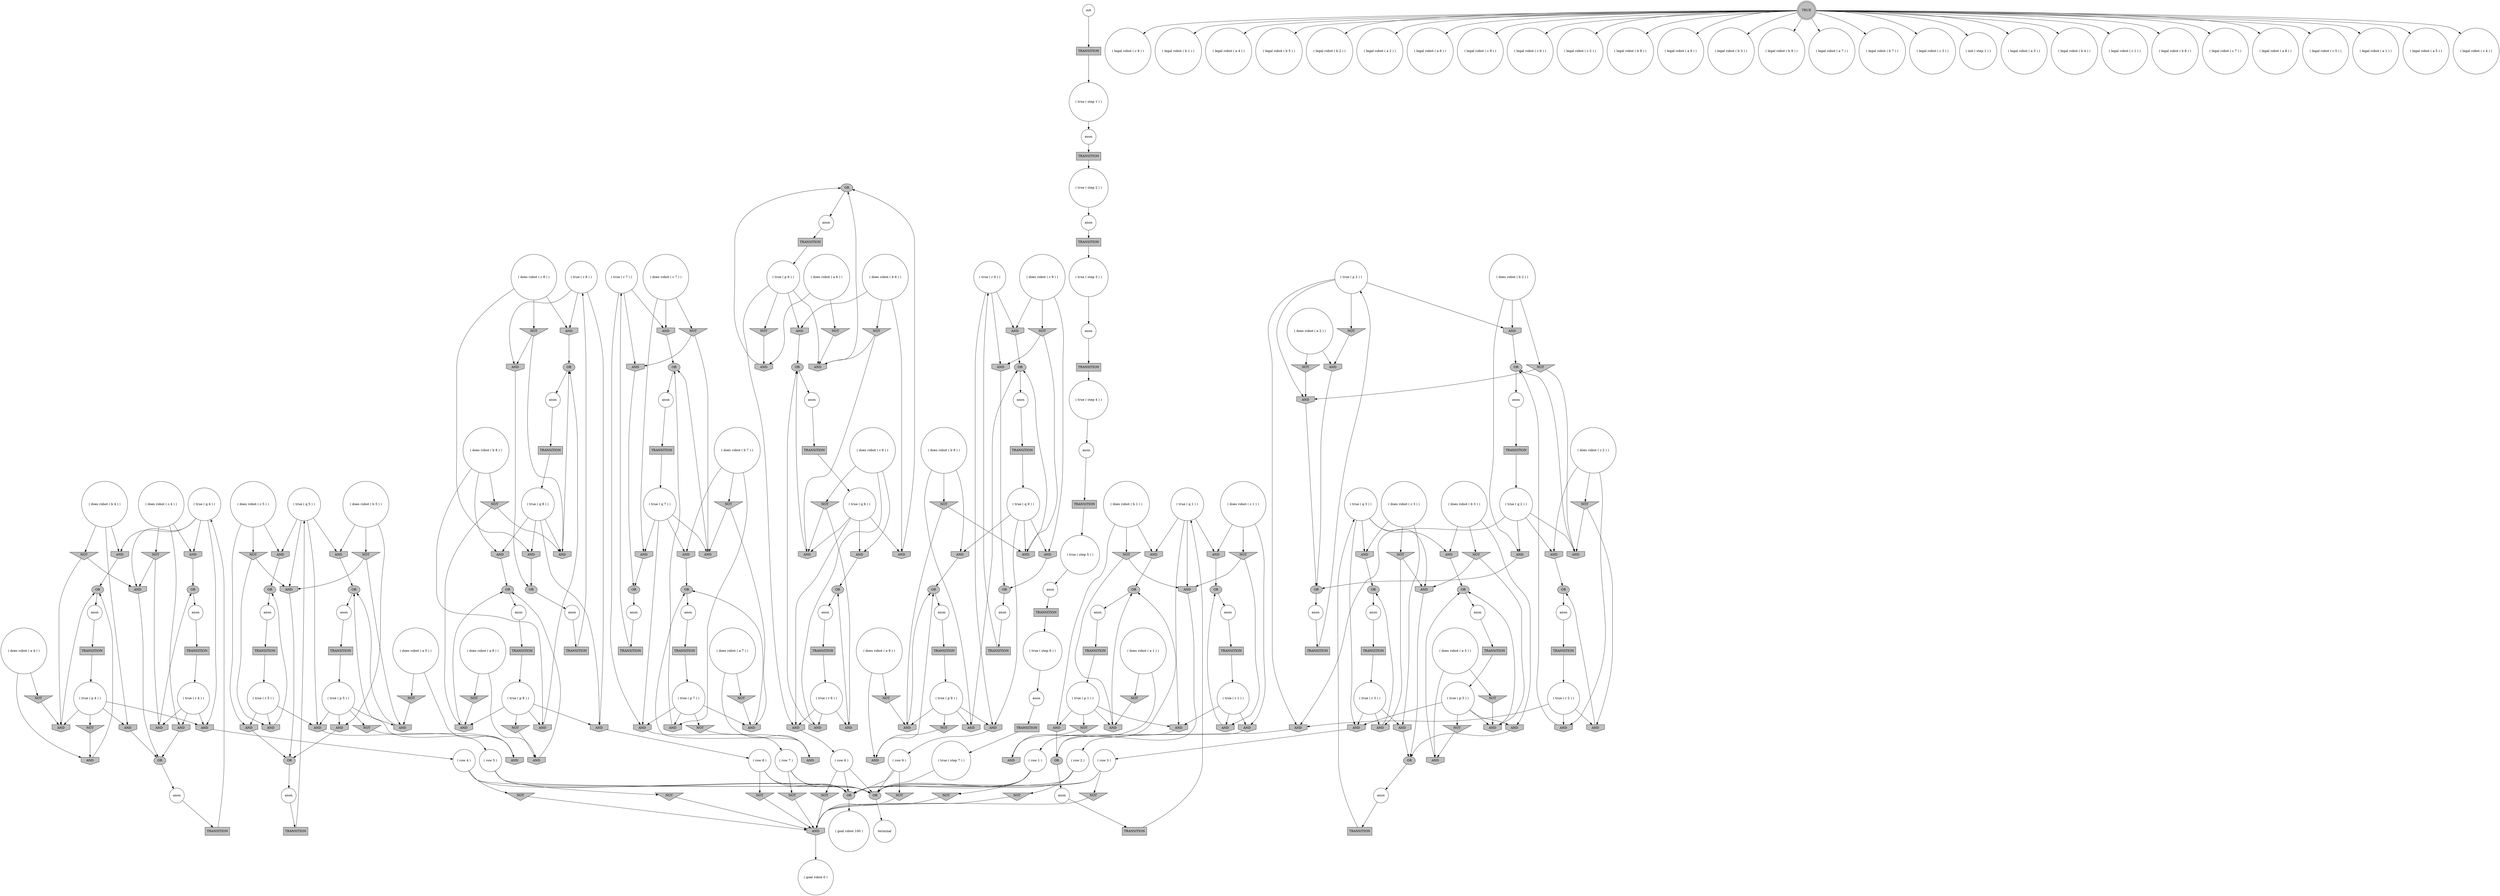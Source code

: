 digraph propNet
{
	"@76d3046"[shape=ellipse, style= filled, fillcolor=grey, label="OR"]; "@76d3046"->"@117c4779"; 
	"@7e6baf24"[shape=circle, style= filled, fillcolor=white, label="( legal robot ( c 8 ) )"]; 
	"@6aa218a5"[shape=invtriangle, style= filled, fillcolor=grey, label="NOT"]; "@6aa218a5"->"@38002f54"; "@6aa218a5"->"@40d2f5f1"; 
	"@1d91eb90"[shape=box, style= filled, fillcolor=grey, label="TRANSITION"]; "@1d91eb90"->"@51e4bece"; 
	"@7a2ee7e5"[shape=circle, style= filled, fillcolor=white, label="anon"]; "@7a2ee7e5"->"@1e4276fd"; 
	"@7686b376"[shape=ellipse, style= filled, fillcolor=grey, label="OR"]; "@7686b376"->"@57044c5"; 
	"@3c789d63"[shape=invhouse, style= filled, fillcolor=grey, label="AND"]; "@3c789d63"->"@15c313da"; 
	"@4a52fecf"[shape=invtriangle, style= filled, fillcolor=grey, label="NOT"]; "@4a52fecf"->"@ed6ee28"; "@4a52fecf"->"@2143ed74"; 
	"@117c4779"[shape=circle, style= filled, fillcolor=white, label="anon"]; "@117c4779"->"@7051630a"; 
	"@8c1e4d5"[shape=invtriangle, style= filled, fillcolor=grey, label="NOT"]; "@8c1e4d5"->"@71966070"; 
	"@30086359"[shape=ellipse, style= filled, fillcolor=grey, label="OR"]; "@30086359"->"@76b280b1"; 
	"@72e28a61"[shape=circle, style= filled, fillcolor=white, label="( does robot ( b 4 ) )"]; "@72e28a61"->"@333ec758"; "@72e28a61"->"@76eb2133"; "@72e28a61"->"@72270fc4"; 
	"@4d83da96"[shape=circle, style= filled, fillcolor=white, label="anon"]; "@4d83da96"->"@db2e44d"; 
	"@5e8c39d7"[shape=invhouse, style= filled, fillcolor=grey, label="AND"]; "@5e8c39d7"->"@480d41f3"; 
	"@74d175ff"[shape=circle, style= filled, fillcolor=white, label="( legal robot ( b 1 ) )"]; 
	"@5e53bbfa"[shape=box, style= filled, fillcolor=grey, label="TRANSITION"]; "@5e53bbfa"->"@7ffd10fa"; 
	"@372eabae"[shape=circle, style= filled, fillcolor=white, label="anon"]; "@372eabae"->"@216feee5"; 
	"@4b5a142f"[shape=invhouse, style= filled, fillcolor=grey, label="AND"]; "@4b5a142f"->"@411f2158"; 
	"@732efcfe"[shape=circle, style= filled, fillcolor=white, label="( row 2 )"]; "@732efcfe"->"@7686b376"; "@732efcfe"->"@39fb9fb3"; "@732efcfe"->"@225bcd91"; 
	"@12b4986"[shape=ellipse, style= filled, fillcolor=grey, label="OR"]; "@12b4986"->"@40e7fd03"; 
	"@235dc721"[shape=invhouse, style= filled, fillcolor=grey, label="AND"]; "@235dc721"->"@172b29ed"; 
	"@590cec16"[shape=circle, style= filled, fillcolor=white, label="( does robot ( a 4 ) )"]; "@590cec16"->"@584391f0"; "@590cec16"->"@30fd981a"; 
	"@6e61a414"[shape=invhouse, style= filled, fillcolor=grey, label="AND"]; "@6e61a414"->"@85e57"; 
	"@36b1be82"[shape=invtriangle, style= filled, fillcolor=grey, label="NOT"]; "@36b1be82"->"@4c18e99"; 
	"@4e62974e"[shape=invhouse, style= filled, fillcolor=grey, label="AND"]; "@4e62974e"->"@6534ae32"; 
	"@718ddc48"[shape=invhouse, style= filled, fillcolor=grey, label="AND"]; "@718ddc48"->"@67a4076"; 
	"@62e59e40"[shape=circle, style= filled, fillcolor=white, label="( true ( step 7 ) )"]; "@62e59e40"->"@7686b376"; 
	"@1740d415"[shape=invhouse, style= filled, fillcolor=grey, label="AND"]; "@1740d415"->"@321e45e3"; 
	"@40ad8bb4"[shape=circle, style= filled, fillcolor=white, label="( true ( r 9 ) )"]; "@40ad8bb4"->"@ed6ee28"; "@40ad8bb4"->"@2a47cc3"; "@40ad8bb4"->"@41298826"; 
	"@db2e44d"[shape=box, style= filled, fillcolor=grey, label="TRANSITION"]; "@db2e44d"->"@525dc268"; 
	"@5b08ea49"[shape=circle, style= filled, fillcolor=white, label="anon"]; "@5b08ea49"->"@145d424"; 
	"@12b9b67b"[shape=circle, style= filled, fillcolor=white, label="( legal robot ( a 4 ) )"]; 
	"@66cf7fda"[shape=invtriangle, style= filled, fillcolor=grey, label="NOT"]; "@66cf7fda"->"@40d2f5f1"; "@66cf7fda"->"@71cd427a"; 
	"@5a335053"[shape=invtriangle, style= filled, fillcolor=grey, label="NOT"]; "@5a335053"->"@5edea768"; "@5a335053"->"@6b9ae493"; 
	"@2e0ca6ae"[shape=circle, style= filled, fillcolor=white, label="( row 3 )"]; "@2e0ca6ae"->"@36b1be82"; "@2e0ca6ae"->"@7686b376"; "@2e0ca6ae"->"@225bcd91"; 
	"@12fa7181"[shape=circle, style= filled, fillcolor=white, label="anon"]; "@12fa7181"->"@f6a8823"; 
	"@6d87c12a"[shape=invtriangle, style= filled, fillcolor=grey, label="NOT"]; "@6d87c12a"->"@6b9ae493"; 
	"@1420ca8b"[shape=circle, style= filled, fillcolor=white, label="( legal robot ( b 5 ) )"]; 
	"@1a170b6d"[shape=invtriangle, style= filled, fillcolor=grey, label="NOT"]; "@1a170b6d"->"@1e406b09"; "@1a170b6d"->"@5eef2e7c"; 
	"@14cef147"[shape=box, style= filled, fillcolor=grey, label="TRANSITION"]; "@14cef147"->"@28d4ff95"; 
	"@2d2ce574"[shape=invtriangle, style= filled, fillcolor=grey, label="NOT"]; "@2d2ce574"->"@32bed1fd"; "@2d2ce574"->"@5e8c39d7"; 
	"@216feee5"[shape=box, style= filled, fillcolor=grey, label="TRANSITION"]; "@216feee5"->"@7e3b3757"; 
	"@455e0638"[shape=invtriangle, style= filled, fillcolor=grey, label="NOT"]; "@455e0638"->"@653c1b69"; "@455e0638"->"@1fea6a1c"; 
	"@10738dcb"[shape=circle, style= filled, fillcolor=white, label="( legal robot ( b 2 ) )"]; 
	"@1695ef17"[shape=ellipse, style= filled, fillcolor=grey, label="OR"]; "@1695ef17"->"@4d83da96"; 
	"@1b2ede8"[shape=box, style= filled, fillcolor=grey, label="TRANSITION"]; "@1b2ede8"->"@3190dc79"; 
	"@32cd736"[shape=invhouse, style= filled, fillcolor=grey, label="AND"]; "@32cd736"->"@6161c9d1"; 
	"@3e93f13f"[shape=ellipse, style= filled, fillcolor=grey, label="OR"]; "@3e93f13f"->"@62c37f31"; 
	"@19b72276"[shape=circle, style= filled, fillcolor=white, label="( does robot ( b 3 ) )"]; "@19b72276"->"@705ba50e"; "@19b72276"->"@29565e9d"; "@19b72276"->"@46377e2a"; 
	"@1b0fb9bd"[shape=box, style= filled, fillcolor=grey, label="TRANSITION"]; "@1b0fb9bd"->"@3a8c02cc"; 
	"@29565e9d"[shape=invhouse, style= filled, fillcolor=grey, label="AND"]; "@29565e9d"->"@45c1cfc1"; 
	"@381bd13"[shape=box, style= filled, fillcolor=grey, label="TRANSITION"]; "@381bd13"->"@57f2e95f"; 
	"@1e35ecd"[shape=invhouse, style= filled, fillcolor=grey, label="AND"]; "@1e35ecd"->"@264d8d50"; 
	"@5e917cb0"[shape=circle, style= filled, fillcolor=white, label="( true ( p 4 ) )"]; "@5e917cb0"->"@333ec758"; "@5e917cb0"->"@3c2250d5"; "@5e917cb0"->"@2a16157"; "@5e917cb0"->"@6e61a414"; 
	"@72270fc4"[shape=invhouse, style= filled, fillcolor=grey, label="AND"]; "@72270fc4"->"@b83d59c"; 
	"@46c80e21"[shape=invhouse, style= filled, fillcolor=grey, label="AND"]; "@46c80e21"->"@76d3046"; 
	"@3a8c02cc"[shape=circle, style= filled, fillcolor=white, label="( true ( p 7 ) )"]; "@3a8c02cc"->"@57132e76"; "@3a8c02cc"->"@21144823"; "@3a8c02cc"->"@4b61cd25"; "@3a8c02cc"->"@6b9ae493"; 
	"@4332b67c"[shape=circle, style= filled, fillcolor=white, label="( legal robot ( a 2 ) )"]; 
	"@2d44b624"[shape=circle, style= filled, fillcolor=white, label="anon"]; "@2d44b624"->"@2630a895"; 
	"@5b5ede11"[shape=invhouse, style= filled, fillcolor=grey, label="AND"]; "@5b5ede11"->"@30086359"; 
	"@32935741"[shape=circle, style= filled, fillcolor=white, label="( legal robot ( a 6 ) )"]; 
	"@480d41f3"[shape=ellipse, style= filled, fillcolor=grey, label="OR"]; "@480d41f3"->"@5e64dd79"; 
	"@21144823"[shape=invhouse, style= filled, fillcolor=grey, label="AND"]; "@21144823"->"@172b29ed"; 
	"@561526e3"[shape=invhouse, style= filled, fillcolor=grey, label="AND"]; "@561526e3"->"@343d511e"; 
	"@41298826"[shape=invhouse, style= filled, fillcolor=grey, label="AND"]; "@41298826"->"@30086359"; 
	"@1fbb60ad"[shape=invtriangle, style= filled, fillcolor=grey, label="NOT"]; "@1fbb60ad"->"@46c80e21"; 
	"@12260d8d"[shape=invhouse, style= filled, fillcolor=grey, label="AND"]; "@12260d8d"->"@10d39c9f"; 
	"@10d39c9f"[shape=ellipse, style= filled, fillcolor=grey, label="OR"]; "@10d39c9f"->"@34cf935a"; 
	"@26556949"[shape=circle, style= filled, fillcolor=white, label="( true ( step 6 ) )"]; "@26556949"->"@45e33bb8"; 
	"@52f9cbe5"[shape=box, style= filled, fillcolor=grey, label="TRANSITION"]; "@52f9cbe5"->"@2abbaa16"; 
	"@46013dd8"[shape=circle, style= filled, fillcolor=white, label="( does robot ( c 6 ) )"]; "@46013dd8"->"@51af7c57"; "@46013dd8"->"@7948083b"; "@46013dd8"->"@7b8353cf"; 
	"@705ba50e"[shape=invhouse, style= filled, fillcolor=grey, label="AND"]; "@705ba50e"->"@1d7aaa0e"; 
	"@264d8d50"[shape=ellipse, style= filled, fillcolor=grey, label="OR"]; "@264d8d50"->"@2d7892d5"; 
	"@57044c5"[shape=circle, style= filled, fillcolor=white, label="terminal"]; 
	"@4b61cd25"[shape=invtriangle, style= filled, fillcolor=grey, label="NOT"]; "@4b61cd25"->"@1e35ecd"; 
	"@51e4bece"[shape=circle, style= filled, fillcolor=white, label="( true ( q 1 ) )"]; "@51e4bece"->"@409bad4f"; "@51e4bece"->"@13ad9b0f"; "@51e4bece"->"@186b6ac8"; "@51e4bece"->"@10ddcd98"; 
	"@54f169"[shape=invhouse, style= filled, fillcolor=grey, label="AND"]; "@54f169"->"@732efcfe"; 
	"@653c1b69"[shape=invhouse, style= filled, fillcolor=grey, label="AND"]; "@653c1b69"->"@45c1cfc1"; 
	"@6b9ae493"[shape=invhouse, style= filled, fillcolor=grey, label="AND"]; "@6b9ae493"->"@264d8d50"; 
	"@2a06bbe7"[shape=circle, style= filled, fillcolor=white, label="anon"]; "@2a06bbe7"->"@a211b37"; 
	"@4965d0e0"[shape=circle, style= filled, fillcolor=white, label="( does robot ( c 8 ) )"]; "@4965d0e0"->"@1494b146"; "@4965d0e0"->"@3b7447c5"; "@4965d0e0"->"@4b7aa961"; 
	"@3aa42c31"[shape=box, style= filled, fillcolor=grey, label="TRANSITION"]; "@3aa42c31"->"@7711089b"; 
	"@62bc36ff"[shape=invtriangle, style= filled, fillcolor=grey, label="NOT"]; "@62bc36ff"->"@32bed1fd"; 
	"@34cf935a"[shape=circle, style= filled, fillcolor=white, label="anon"]; "@34cf935a"->"@1b2ede8"; 
	"@71cd427a"[shape=invhouse, style= filled, fillcolor=grey, label="AND"]; "@71cd427a"->"@f2f8a84"; 
	"@617e53c9"[shape=circle, style= filled, fillcolor=white, label="anon"]; "@617e53c9"->"@4c68059"; 
	"@62c639ce"[shape=circle, style= filled, fillcolor=white, label="anon"]; "@62c639ce"->"@381bd13"; 
	"@17510d96"[shape=circle, style= filled, fillcolor=white, label="( does robot ( c 9 ) )"]; "@17510d96"->"@34e77781"; "@17510d96"->"@41298826"; "@17510d96"->"@4a52fecf"; 
	"@46377e2a"[shape=invtriangle, style= filled, fillcolor=grey, label="NOT"]; "@46377e2a"->"@653c1b69"; "@46377e2a"->"@7ea96606"; 
	"@5106def2"[shape=circle, style= filled, fillcolor=white, label="( does robot ( c 2 ) )"]; "@5106def2"->"@1a170b6d"; "@5106def2"->"@31930611"; "@5106def2"->"@6588c838"; 
	"@79ec41c0"[shape=circle, style= filled, fillcolor=white, label="( row 8 )"]; "@79ec41c0"->"@7686b376"; "@79ec41c0"->"@225bcd91"; "@79ec41c0"->"@717757ad"; 
	"@50078e"[shape=circle, style= filled, fillcolor=white, label="( legal robot ( c 9 ) )"]; 
	"@30fd981a"[shape=invhouse, style= filled, fillcolor=grey, label="AND"]; "@30fd981a"->"@b83d59c"; 
	"@6588c838"[shape=invhouse, style= filled, fillcolor=grey, label="AND"]; "@6588c838"->"@3e93f13f"; 
	"@25de152f"[shape=invtriangle, style= filled, fillcolor=grey, label="NOT"]; "@25de152f"->"@46d0d843"; "@25de152f"->"@1740d415"; 
	"@43ad4a"[shape=circle, style= filled, fillcolor=white, label="( true ( q 7 ) )"]; "@43ad4a"->"@57132e76"; "@43ad4a"->"@11b78953"; "@43ad4a"->"@5edea768"; "@43ad4a"->"@12260d8d"; 
	"@273a3d36"[shape=circle, style= filled, fillcolor=white, label="( true ( r 8 ) )"]; "@273a3d36"->"@1494b146"; "@273a3d36"->"@4f13f501"; "@273a3d36"->"@763861e6"; 
	"@36fffa61"[shape=circle, style= filled, fillcolor=white, label="anon"]; "@36fffa61"->"@448be1c9"; 
	"@343d511e"[shape=ellipse, style= filled, fillcolor=grey, label="OR"]; "@343d511e"->"@2598a35d"; 
	"@448be1c9"[shape=box, style= filled, fillcolor=grey, label="TRANSITION"]; "@448be1c9"->"@26556949"; 
	"@4d342f5b"[shape=invhouse, style= filled, fillcolor=grey, label="AND"]; "@4d342f5b"->"@1695ef17"; 
	"@763ce725"[shape=invtriangle, style= filled, fillcolor=grey, label="NOT"]; "@763ce725"->"@1e4218cb"; "@763ce725"->"@186b6ac8"; 
	"@dc160cb"[shape=circle, style= filled, fillcolor=white, label="anon"]; "@dc160cb"->"@3b947647"; 
	"@1535d18b"[shape=circle, style= filled, fillcolor=white, label="( legal robot ( c 6 ) )"]; 
	"@5eef2e7c"[shape=invhouse, style= filled, fillcolor=grey, label="AND"]; "@5eef2e7c"->"@3e93f13f"; 
	"@1726c5a5"[shape=invtriangle, style= filled, fillcolor=grey, label="NOT"]; "@1726c5a5"->"@7279df82"; 
	"@764c562f"[shape=ellipse, style= filled, fillcolor=grey, label="OR"]; "@764c562f"->"@dae6456"; 
	"@15c313da"[shape=circle, style= filled, fillcolor=white, label="( row 6 )"]; "@15c313da"->"@7686b376"; "@15c313da"->"@225bcd91"; "@15c313da"->"@60eb9f0d"; 
	"@4f13f501"[shape=invhouse, style= filled, fillcolor=grey, label="AND"]; "@4f13f501"->"@27d314cc"; 
	"@3bad0d89"[shape=box, style= filled, fillcolor=grey, label="TRANSITION"]; "@3bad0d89"->"@580c5da6"; 
	"@61ffbcb"[shape=circle, style= filled, fillcolor=white, label="( legal robot ( c 2 ) )"]; 
	"@16e7eec9"[shape=circle, style= filled, fillcolor=white, label="( true ( r 6 ) )"]; "@16e7eec9"->"@6af37a62"; "@16e7eec9"->"@7948083b"; "@16e7eec9"->"@3c789d63"; 
	"@7831d5e2"[shape=ellipse, style= filled, fillcolor=grey, label="OR"]; "@7831d5e2"->"@fd12614"; 
	"@44c6b80e"[shape=invhouse, style= filled, fillcolor=grey, label="AND"]; "@44c6b80e"->"@4f9f9c7a"; 
	"@6399f443"[shape=circle, style= filled, fillcolor=white, label="( legal robot ( b 8 ) )"]; 
	"@3e03e574"[shape=invtriangle, style= filled, fillcolor=grey, label="NOT"]; "@3e03e574"->"@71cd427a"; 
	"@56dc64a2"[shape=circle, style= filled, fillcolor=white, label="( true ( r 3 ) )"]; "@56dc64a2"->"@745bb9d"; "@56dc64a2"->"@1fea6a1c"; "@56dc64a2"->"@6cb101cf"; 
	"@62c37f31"[shape=circle, style= filled, fillcolor=white, label="anon"]; "@62c37f31"->"@14cef147"; 
	"@67458657"[shape=circle, style= filled, fillcolor=white, label="( legal robot ( a 9 ) )"]; 
	"@745bb9d"[shape=invhouse, style= filled, fillcolor=grey, label="AND"]; "@745bb9d"->"@45c1cfc1"; 
	"@1a5a58e0"[shape=circle, style= filled, fillcolor=white, label="( true ( step 4 ) )"]; "@1a5a58e0"->"@7983268e"; 
	"@4d88a387"[shape=circle, style= filled, fillcolor=white, label="( does robot ( a 9 ) )"]; "@4d88a387"->"@643f58bb"; "@4d88a387"->"@2de3e7d2"; 
	"@3914fc36"[shape=circle, style= filled, fillcolor=white, label="( goal robot 100 )"]; 
	"@7ea96606"[shape=invhouse, style= filled, fillcolor=grey, label="AND"]; "@7ea96606"->"@1d7aaa0e"; 
	"@580c5da6"[shape=circle, style= filled, fillcolor=white, label="( true ( q 6 ) )"]; "@580c5da6"->"@51af7c57"; "@580c5da6"->"@5e8c39d7"; "@580c5da6"->"@3c789d63"; "@580c5da6"->"@622209db"; 
	"@521d590d"[shape=invtriangle, style= filled, fillcolor=grey, label="NOT"]; "@521d590d"->"@4c18e99"; 
	"@10ddcd98"[shape=invhouse, style= filled, fillcolor=grey, label="AND"]; "@10ddcd98"->"@6534ae32"; 
	"@2d8b4ccb"[shape=invhouse, style= filled, fillcolor=grey, label="AND"]; "@2d8b4ccb"->"@43fd360b"; 
	"@77da366c"[shape=circle, style= filled, fillcolor=white, label="anon"]; "@77da366c"->"@3aa42c31"; 
	"@1d46ee9c"[shape=invhouse, style= filled, fillcolor=grey, label="AND"]; "@1d46ee9c"->"@43fd360b"; 
	"@77def3f5"[shape=invtriangle, style= filled, fillcolor=grey, label="NOT"]; "@77def3f5"->"@4e62974e"; "@77def3f5"->"@186b6ac8"; 
	"@568bf3ec"[shape=invhouse, style= filled, fillcolor=grey, label="AND"]; "@568bf3ec"->"@2caee320"; 
	"@33cfa965"[shape=circle, style= filled, fillcolor=white, label="anon"]; "@33cfa965"->"@fe14de0"; 
	"@13ceebfa"[shape=invhouse, style= filled, fillcolor=grey, label="AND"]; "@13ceebfa"->"@480d41f3"; 
	"@57004a1a"[shape=box, style= filled, fillcolor=grey, label="TRANSITION"]; "@57004a1a"->"@21495bb8"; 
	"@643f58bb"[shape=invtriangle, style= filled, fillcolor=grey, label="NOT"]; "@643f58bb"->"@7ada9067"; 
	"@40d2f5f1"[shape=invhouse, style= filled, fillcolor=grey, label="AND"]; "@40d2f5f1"->"@343d511e"; 
	"@6437a04c"[shape=invhouse, style= filled, fillcolor=grey, label="AND"]; "@6437a04c"->"@7831d5e2"; 
	"@2ffecaeb"[shape=circle, style= filled, fillcolor=white, label="( does robot ( c 7 ) )"]; "@2ffecaeb"->"@bc22eb"; "@2ffecaeb"->"@235dc721"; "@2ffecaeb"->"@12260d8d"; 
	"@14235085"[shape=circle, style= filled, fillcolor=white, label="( true ( r 5 ) )"]; "@14235085"->"@38002f54"; "@14235085"->"@2383e965"; "@14235085"->"@6c7a3a30"; 
	"@126212dd"[shape=circle, style= filled, fillcolor=white, label="( legal robot ( b 3 ) )"]; 
	"@60328c40"[shape=circle, style= filled, fillcolor=white, label="anon"]; "@60328c40"->"@10bfb545"; 
	"@76eb2133"[shape=invtriangle, style= filled, fillcolor=grey, label="NOT"]; "@76eb2133"->"@3c2250d5"; "@76eb2133"->"@46d0d843"; 
	"@2630a895"[shape=box, style= filled, fillcolor=grey, label="TRANSITION"]; "@2630a895"->"@244e5056"; 
	"@dae6456"[shape=circle, style= filled, fillcolor=white, label="anon"]; "@dae6456"->"@1d91eb90"; 
	"@2de3e7d2"[shape=invhouse, style= filled, fillcolor=grey, label="AND"]; "@2de3e7d2"->"@46eff545"; 
	"@63843ca4"[shape=invtriangle, style= filled, fillcolor=grey, label="NOT"]; "@63843ca4"->"@7ea96606"; 
	"@2598a35d"[shape=circle, style= filled, fillcolor=white, label="anon"]; "@2598a35d"->"@5e53bbfa"; 
	"@5d51fe8a"[shape=circle, style= filled, fillcolor=white, label="anon"]; "@5d51fe8a"->"@256b352c"; 
	"@d6d46d7"[shape=box, style= filled, fillcolor=grey, label="TRANSITION"]; "@d6d46d7"->"@5e917cb0"; 
	"@365547d"[shape=invtriangle, style= filled, fillcolor=grey, label="NOT"]; "@365547d"->"@718ddc48"; 
	"@186b6ac8"[shape=invhouse, style= filled, fillcolor=grey, label="AND"]; "@186b6ac8"->"@764c562f"; 
	"@5baa8241"[shape=box, style= filled, fillcolor=grey, label="TRANSITION"]; "@5baa8241"->"@620645fd"; 
	"@5738ec91"[shape=circle, style= filled, fillcolor=white, label="( does robot ( b 7 ) )"]; "@5738ec91"->"@5a335053"; "@5738ec91"->"@11b78953"; "@5738ec91"->"@21144823"; 
	"@5d18a770"[shape=invhouse, style= filled, fillcolor=grey, label="AND"]; "@5d18a770"->"@1695ef17"; 
	"@db951f2"[shape=box, style= filled, fillcolor=grey, label="TRANSITION"]; "@db951f2"->"@16e7eec9"; 
	"@3c2250d5"[shape=invhouse, style= filled, fillcolor=grey, label="AND"]; "@3c2250d5"->"@b83d59c"; 
	"@2e595420"[shape=circle, style= filled, fillcolor=white, label="( does robot ( c 5 ) )"]; "@2e595420"->"@2383e965"; "@2e595420"->"@6aa218a5"; "@2e595420"->"@6437a04c"; 
	"@64c47498"[shape=invtriangle, style= filled, fillcolor=grey, label="NOT"]; "@64c47498"->"@1dc2dad7"; 
	"@5edea768"[shape=invhouse, style= filled, fillcolor=grey, label="AND"]; "@5edea768"->"@172b29ed"; 
	"@4856d149"[shape=circle, style= filled, fillcolor=white, label="( true ( q 9 ) )"]; "@4856d149"->"@34e77781"; "@4856d149"->"@2a47cc3"; "@4856d149"->"@5987e184"; "@4856d149"->"@2143ed74"; 
	"@45e33bb8"[shape=circle, style= filled, fillcolor=white, label="anon"]; "@45e33bb8"->"@6f3d5f21"; 
	"@44fc9e7e"[shape=circle, style= filled, fillcolor=white, label="( legal robot ( b 9 ) )"]; 
	"@12cd927d"[shape=circle, style= filled, fillcolor=white, label="anon"]; "@12cd927d"->"@1a15cd9a"; 
	"@333ec758"[shape=invhouse, style= filled, fillcolor=grey, label="AND"]; "@333ec758"->"@411f2158"; 
	"@b83d59c"[shape=ellipse, style= filled, fillcolor=grey, label="OR"]; "@b83d59c"->"@7c3cfaab"; 
	"@71966070"[shape=invhouse, style= filled, fillcolor=grey, label="AND"]; "@71966070"->"@1695ef17"; 
	"@5e7b4ed7"[shape=circle, style= filled, fillcolor=white, label="( legal robot ( a 7 ) )"]; 
	"@46eff545"[shape=ellipse, style= filled, fillcolor=grey, label="OR"]; "@46eff545"->"@33cfa965"; 
	"@256b352c"[shape=box, style= filled, fillcolor=grey, label="TRANSITION"]; "@256b352c"->"@40ad8bb4"; 
	"@6c7a3a30"[shape=invhouse, style= filled, fillcolor=grey, label="AND"]; "@6c7a3a30"->"@6a3de2df"; 
	"@1e406b09"[shape=invhouse, style= filled, fillcolor=grey, label="AND"]; "@1e406b09"->"@4f9f9c7a"; 
	"@57f2e95f"[shape=circle, style= filled, fillcolor=white, label="( true ( q 4 ) )"]; "@57f2e95f"->"@46d0d843"; "@57f2e95f"->"@72270fc4"; "@57f2e95f"->"@39d7af3"; "@57f2e95f"->"@6e61a414"; 
	"@2143ed74"[shape=invhouse, style= filled, fillcolor=grey, label="AND"]; "@2143ed74"->"@30086359"; 
	"@153d4c49"[shape=box, style= filled, fillcolor=grey, label="TRANSITION"]; "@153d4c49"->"@2a7d2796"; 
	"@708b3bb3"[shape=circle, style= filled, fillcolor=white, label="( legal robot ( b 7 ) )"]; 
	"@5ea07440"[shape=circle, style= filled, fillcolor=white, label="( true ( p 1 ) )"]; "@5ea07440"->"@13ad9b0f"; "@5ea07440"->"@1e4218cb"; "@5ea07440"->"@365547d"; "@5ea07440"->"@74ac576f"; 
	"@43fd360b"[shape=ellipse, style= filled, fillcolor=grey, label="OR"]; "@43fd360b"->"@24e72f0c"; 
	"@1494b146"[shape=invhouse, style= filled, fillcolor=grey, label="AND"]; "@1494b146"->"@43fd360b"; 
	"@4c68059"[shape=box, style= filled, fillcolor=grey, label="TRANSITION"]; "@4c68059"->"@2123baa0"; 
	"@57132e76"[shape=invhouse, style= filled, fillcolor=grey, label="AND"]; "@57132e76"->"@1b72290f"; 
	"@1e4218cb"[shape=invhouse, style= filled, fillcolor=grey, label="AND"]; "@1e4218cb"->"@67a4076"; 
	"@2fa847df"[shape=circle, style= filled, fillcolor=white, label="( legal robot ( c 3 ) )"]; 
	"@11b78953"[shape=invhouse, style= filled, fillcolor=grey, label="AND"]; "@11b78953"->"@264d8d50"; 
	"@4b5a4a77"[shape=box, style= filled, fillcolor=grey, label="TRANSITION"]; "@4b5a4a77"->"@5ea07440"; 
	"@47042c25"[shape=circle, style= filled, fillcolor=white, label="( true ( step 2 ) )"]; "@47042c25"->"@2d44b624"; 
	"@18c8ccb1"[shape=circle, style= filled, fillcolor=white, label="( does robot ( a 3 ) )"]; "@18c8ccb1"->"@63843ca4"; "@18c8ccb1"->"@a966905"; 
	"@1e4276fd"[shape=box, style= filled, fillcolor=grey, label="TRANSITION"]; "@1e4276fd"->"@6ac2d3c"; 
	"@7c3cfaab"[shape=circle, style= filled, fillcolor=white, label="anon"]; "@7c3cfaab"->"@d6d46d7"; 
	"@10bfb545"[shape=box, style= filled, fillcolor=grey, label="TRANSITION"]; "@10bfb545"->"@655daa9e"; 
	"@2abbaa16"[shape=circle, style= filled, fillcolor=white, label="( true ( r 1 ) )"]; "@2abbaa16"->"@4e62974e"; "@2abbaa16"->"@13ad9b0f"; "@2abbaa16"->"@14a2da07"; 
	"@7279df82"[shape=invhouse, style= filled, fillcolor=grey, label="AND"]; "@7279df82"->"@f2f8a84"; 
	"@1fea6a1c"[shape=invhouse, style= filled, fillcolor=grey, label="AND"]; "@1fea6a1c"->"@2caee320"; 
	"@172b29ed"[shape=ellipse, style= filled, fillcolor=grey, label="OR"]; "@172b29ed"->"@12cd927d"; 
	"@717757ad"[shape=invtriangle, style= filled, fillcolor=grey, label="NOT"]; "@717757ad"->"@4c18e99"; 
	"@5e857066"[shape=invtriangle, style= filled, fillcolor=grey, label="NOT"]; "@5e857066"->"@a966905"; 
	"@38002f54"[shape=invhouse, style= filled, fillcolor=grey, label="AND"]; "@38002f54"->"@7831d5e2"; 
	"@5e64dd79"[shape=circle, style= filled, fillcolor=white, label="anon"]; "@5e64dd79"->"@3bad0d89"; 
	"@510699ea"[shape=circle, style= filled, fillcolor=white, label="( init ( step 1 ) )"]; 
	"@620645fd"[shape=circle, style= filled, fillcolor=white, label="( true ( q 8 ) )"]; "@620645fd"->"@2d8b4ccb"; "@620645fd"->"@1824c22b"; "@620645fd"->"@763861e6"; "@620645fd"->"@4b7aa961"; 
	"@51af7c57"[shape=invhouse, style= filled, fillcolor=grey, label="AND"]; "@51af7c57"->"@12b4986"; 
	"@a966905"[shape=invhouse, style= filled, fillcolor=grey, label="AND"]; "@a966905"->"@1d7aaa0e"; 
	"@47959352"[shape=circle, style= filled, fillcolor=white, label="( does robot ( a 2 ) )"]; "@47959352"->"@71966070"; "@47959352"->"@4c9549af"; 
	"@2a16157"[shape=invtriangle, style= filled, fillcolor=grey, label="NOT"]; "@2a16157"->"@30fd981a"; 
	"@1d7aaa0e"[shape=ellipse, style= filled, fillcolor=grey, label="OR"]; "@1d7aaa0e"->"@60328c40"; 
	"@6cb101cf"[shape=invhouse, style= filled, fillcolor=grey, label="AND"]; "@6cb101cf"->"@2e0ca6ae"; 
	"@3f9872ad"[shape=invhouse, style= filled, fillcolor=grey, label="AND"]; "@3f9872ad"->"@10d39c9f"; 
	"@1167acf2"[shape=invtriangle, style= filled, fillcolor=grey, label="NOT"]; "@1167acf2"->"@2d8b4ccb"; "@1167acf2"->"@32cd736"; 
	"@53371566"[shape=circle, style= filled, fillcolor=white, label="( does robot ( c 3 ) )"]; "@53371566"->"@568bf3ec"; "@53371566"->"@745bb9d"; "@53371566"->"@455e0638"; 
	"@46d0d843"[shape=invhouse, style= filled, fillcolor=grey, label="AND"]; "@46d0d843"->"@411f2158"; 
	"@14a2da07"[shape=invhouse, style= filled, fillcolor=grey, label="AND"]; "@14a2da07"->"@764c562f"; 
	"@441e064c"[shape=circle, style= filled, fillcolor=white, label="anon"]; "@441e064c"->"@4b5a4a77"; 
	"@6a3de2df"[shape=circle, style= filled, fillcolor=white, label="( row 5 )"]; "@6a3de2df"->"@7686b376"; "@6a3de2df"->"@2a5b8e8c"; "@6a3de2df"->"@225bcd91"; 
	"@20657c7b"[shape=circle, style= filled, fillcolor=white, label="( does robot ( b 5 ) )"]; "@20657c7b"->"@5114ef62"; "@20657c7b"->"@561526e3"; "@20657c7b"->"@66cf7fda"; 
	"@763861e6"[shape=invhouse, style= filled, fillcolor=grey, label="AND"]; "@763861e6"->"@79ec41c0"; 
	"@32bed1fd"[shape=invhouse, style= filled, fillcolor=grey, label="AND"]; "@32bed1fd"->"@76d3046"; 
	"@1dc2dad7"[shape=invhouse, style= filled, fillcolor=grey, label="AND"]; "@1dc2dad7"->"@6161c9d1"; 
	"@2a5b8e8c"[shape=invtriangle, style= filled, fillcolor=grey, label="NOT"]; "@2a5b8e8c"->"@4c18e99"; 
	"@fe14de0"[shape=box, style= filled, fillcolor=grey, label="TRANSITION"]; "@fe14de0"->"@31455cf4"; 
	"@5987e184"[shape=invhouse, style= filled, fillcolor=grey, label="AND"]; "@5987e184"->"@46eff545"; 
	"@1b72290f"[shape=circle, style= filled, fillcolor=white, label="( row 7 )"]; "@1b72290f"->"@7686b376"; "@1b72290f"->"@225bcd91"; "@1b72290f"->"@d174031"; 
	"@7b8353cf"[shape=invtriangle, style= filled, fillcolor=grey, label="NOT"]; "@7b8353cf"->"@6af37a62"; "@7b8353cf"->"@5e8c39d7"; 
	"@622209db"[shape=invhouse, style= filled, fillcolor=grey, label="AND"]; "@622209db"->"@76d3046"; 
	"@6af37a62"[shape=invhouse, style= filled, fillcolor=grey, label="AND"]; "@6af37a62"->"@12b4986"; 
	"@6ac2d3c"[shape=circle, style= filled, fillcolor=white, label="( true ( p 5 ) )"]; "@6ac2d3c"->"@6c7a3a30"; "@6ac2d3c"->"@561526e3"; "@6ac2d3c"->"@71cd427a"; "@6ac2d3c"->"@1726c5a5"; 
	"@4c18e99"[shape=invhouse, style= filled, fillcolor=grey, label="AND"]; "@4c18e99"->"@3a8bd3bb"; 
	"@34e77781"[shape=invhouse, style= filled, fillcolor=grey, label="AND"]; "@34e77781"->"@6c1af328"; 
	"@f6a8823"[shape=box, style= filled, fillcolor=grey, label="TRANSITION"]; "@f6a8823"->"@273a3d36"; 
	"@584391f0"[shape=invtriangle, style= filled, fillcolor=grey, label="NOT"]; "@584391f0"->"@3c2250d5"; 
	"@2a47cc3"[shape=invhouse, style= filled, fillcolor=grey, label="AND"]; "@2a47cc3"->"@48834af6"; 
	"@1f410a85"[shape=circle, style= filled, fillcolor=white, label="( does robot ( a 5 ) )"]; "@1f410a85"->"@7279df82"; "@1f410a85"->"@3e03e574"; 
	"@6c1af328"[shape=ellipse, style= filled, fillcolor=grey, label="OR"]; "@6c1af328"->"@5d51fe8a"; 
	"@1a15cd9a"[shape=box, style= filled, fillcolor=grey, label="TRANSITION"]; "@1a15cd9a"->"@43ad4a"; 
	"@576eeb9"[shape=circle, style= filled, fillcolor=white, label="( legal robot ( a 3 ) )"]; 
	"@7ced65e0"[shape=circle, style= filled, fillcolor=white, label="( does robot ( b 2 ) )"]; "@7ced65e0"->"@4d342f5b"; "@7ced65e0"->"@45bb9533"; "@7ced65e0"->"@44c6b80e"; 
	"@6534ae32"[shape=ellipse, style= filled, fillcolor=grey, label="OR"]; "@6534ae32"->"@65988886"; 
	"@a211b37"[shape=box, style= filled, fillcolor=grey, label="TRANSITION"]; "@a211b37"->"@47042c25"; 
	"@21495bb8"[shape=circle, style= filled, fillcolor=white, label="( true ( step 5 ) )"]; "@21495bb8"->"@36fffa61"; 
	"@4f5264db"[shape=invtriangle, style= filled, fillcolor=grey, label="NOT"]; "@4f5264db"->"@4c18e99"; 
	"@655daa9e"[shape=circle, style= filled, fillcolor=white, label="( true ( p 3 ) )"]; "@655daa9e"->"@29565e9d"; "@655daa9e"->"@7ea96606"; "@655daa9e"->"@6cb101cf"; "@655daa9e"->"@5e857066"; 
	"@2123baa0"[shape=circle, style= filled, fillcolor=white, label="( true ( r 4 ) )"]; "@2123baa0"->"@4b5a142f"; "@2123baa0"->"@1740d415"; "@2123baa0"->"@6e61a414"; 
	"@18793536"[shape=circle, style= filled, fillcolor=white, label="( does robot ( a 1 ) )"]; "@18793536"->"@718ddc48"; "@18793536"->"@35a3f178"; 
	"@1824c22b"[shape=invhouse, style= filled, fillcolor=grey, label="AND"]; "@1824c22b"->"@6161c9d1"; 
	"@5114ef62"[shape=invhouse, style= filled, fillcolor=grey, label="AND"]; "@5114ef62"->"@f2f8a84"; 
	"@4c9549af"[shape=invtriangle, style= filled, fillcolor=grey, label="NOT"]; "@4c9549af"->"@5d18a770"; 
	"@74ac576f"[shape=invhouse, style= filled, fillcolor=grey, label="AND"]; "@74ac576f"->"@764c562f"; 
	"@225bcd91"[shape=ellipse, style= filled, fillcolor=grey, label="OR"]; "@225bcd91"->"@3914fc36"; 
	"@7816fcc4"[shape=circle, style= filled, fillcolor=white, label="( does robot ( b 6 ) )"]; "@7816fcc4"->"@2d2ce574"; "@7816fcc4"->"@13ceebfa"; "@7816fcc4"->"@622209db"; 
	"@2d7892d5"[shape=circle, style= filled, fillcolor=white, label="anon"]; "@2d7892d5"->"@1b0fb9bd"; 
	"@525dc268"[shape=circle, style= filled, fillcolor=white, label="( true ( p 2 ) )"]; "@525dc268"->"@8c1e4d5"; "@525dc268"->"@54f169"; "@525dc268"->"@44c6b80e"; "@525dc268"->"@5d18a770"; 
	"@67a4076"[shape=ellipse, style= filled, fillcolor=grey, label="OR"]; "@67a4076"->"@441e064c"; 
	"@85e57"[shape=circle, style= filled, fillcolor=white, label="( row 4 )"]; "@85e57"->"@4f5264db"; "@85e57"->"@7686b376"; "@85e57"->"@225bcd91"; 
	"@63ad6884"[shape=circle, style= filled, fillcolor=white, label="( does robot ( a 8 ) )"]; "@63ad6884"->"@1dc2dad7"; "@63ad6884"->"@1241647f"; 
	"@25098594"[shape=circle, style= filled, fillcolor=white, label="( legal robot ( b 4 ) )"]; 
	"@3190dc79"[shape=circle, style= filled, fillcolor=white, label="( true ( r 7 ) )"]; "@3190dc79"->"@57132e76"; "@3190dc79"->"@235dc721"; "@3190dc79"->"@3f9872ad"; 
	"@7ffd10fa"[shape=circle, style= filled, fillcolor=white, label="( true ( q 5 ) )"]; "@7ffd10fa"->"@6c7a3a30"; "@7ffd10fa"->"@40d2f5f1"; "@7ffd10fa"->"@5114ef62"; "@7ffd10fa"->"@6437a04c"; 
	"@65988886"[shape=circle, style= filled, fillcolor=white, label="anon"]; "@65988886"->"@52f9cbe5"; 
	"@75e6743e"[shape=circle, style= filled, fillcolor=white, label="( true ( p 6 ) )"]; "@75e6743e"->"@13ceebfa"; "@75e6743e"->"@32bed1fd"; "@75e6743e"->"@1fbb60ad"; "@75e6743e"->"@3c789d63"; 
	"@aa1b4e7"[shape=circle, style= filled, fillcolor=white, label="( legal robot ( c 1 ) )"]; 
	"@7e3b3757"[shape=circle, style= filled, fillcolor=white, label="( true ( q 3 ) )"]; "@7e3b3757"->"@568bf3ec"; "@7e3b3757"->"@705ba50e"; "@7e3b3757"->"@653c1b69"; "@7e3b3757"->"@6cb101cf"; 
	"@47e779a7"[shape=invtriangle, style= filled, fillcolor=grey, label="NOT"]; "@47e779a7"->"@2de3e7d2"; 
	"@ed6ee28"[shape=invhouse, style= filled, fillcolor=grey, label="AND"]; "@ed6ee28"->"@6c1af328"; 
	"@5efe087b"[shape=circle, style= filled, fillcolor=white, label="( does robot ( c 1 ) )"]; "@5efe087b"->"@77def3f5"; "@5efe087b"->"@14a2da07"; "@5efe087b"->"@10ddcd98"; 
	"@411f2158"[shape=ellipse, style= filled, fillcolor=grey, label="OR"]; "@411f2158"->"@62c639ce"; 
	"@31455cf4"[shape=circle, style= filled, fillcolor=white, label="( true ( p 9 ) )"]; "@31455cf4"->"@7ada9067"; "@31455cf4"->"@5b5ede11"; "@31455cf4"->"@47e779a7"; "@31455cf4"->"@2a47cc3"; 
	"@321e45e3"[shape=ellipse, style= filled, fillcolor=grey, label="OR"]; "@321e45e3"->"@617e53c9"; 
	"@1ff31ad9"[shape=circle, style= filled, fillcolor=white, label="( does robot ( b 8 ) )"]; "@1ff31ad9"->"@1167acf2"; "@1ff31ad9"->"@1d46ee9c"; "@1ff31ad9"->"@1824c22b"; 
	"@174da86b"[shape=box, style= filled, fillcolor=grey, label="TRANSITION"]; "@174da86b"->"@4856d149"; 
	"@48834af6"[shape=circle, style= filled, fillcolor=white, label="( row 9 )"]; "@48834af6"->"@7686b376"; "@48834af6"->"@225bcd91"; "@48834af6"->"@521d590d"; 
	"@13ad9b0f"[shape=invhouse, style= filled, fillcolor=grey, label="AND"]; "@13ad9b0f"->"@54d8fd1a"; 
	"@39d7af3"[shape=invhouse, style= filled, fillcolor=grey, label="AND"]; "@39d7af3"->"@321e45e3"; 
	"@7948083b"[shape=invhouse, style= filled, fillcolor=grey, label="AND"]; "@7948083b"->"@480d41f3"; 
	"@39fb9fb3"[shape=invtriangle, style= filled, fillcolor=grey, label="NOT"]; "@39fb9fb3"->"@4c18e99"; 
	"@590948cf"[shape=circle, style= filled, fillcolor=white, label="( legal robot ( b 6 ) )"]; 
	"@7f205d8d"[shape=circle, style= filled, fillcolor=white, label="( does robot ( c 4 ) )"]; "@7f205d8d"->"@4b5a142f"; "@7f205d8d"->"@39d7af3"; "@7f205d8d"->"@25de152f"; 
	"@d174031"[shape=invtriangle, style= filled, fillcolor=grey, label="NOT"]; "@d174031"->"@4c18e99"; 
	"@4f9f9c7a"[shape=ellipse, style= filled, fillcolor=grey, label="OR"]; "@4f9f9c7a"->"@77da366c"; 
	"@7ada9067"[shape=invhouse, style= filled, fillcolor=grey, label="AND"]; "@7ada9067"->"@46eff545"; 
	"@409bad4f"[shape=invhouse, style= filled, fillcolor=grey, label="AND"]; "@409bad4f"->"@67a4076"; 
	"@28d4ff95"[shape=circle, style= filled, fillcolor=white, label="( true ( r 2 ) )"]; "@28d4ff95"->"@31930611"; "@28d4ff95"->"@54f169"; "@28d4ff95"->"@5eef2e7c"; 
	"@2569a1c5"[shape=invtriangle, style= filled, fillcolor=grey, label="NOT"]; "@2569a1c5"->"@4c18e99"; 
	"@6b6c14c0"[shape=box, style= filled, fillcolor=grey, label="TRANSITION"]; "@6b6c14c0"->"@1a5a58e0"; 
	"@244e5056"[shape=circle, style= filled, fillcolor=white, label="( true ( step 3 ) )"]; "@244e5056"->"@1f8a6890"; 
	"@31930611"[shape=invhouse, style= filled, fillcolor=grey, label="AND"]; "@31930611"->"@4f9f9c7a"; 
	"@7983268e"[shape=circle, style= filled, fillcolor=white, label="anon"]; "@7983268e"->"@57004a1a"; 
	"@21c71508"[shape=circle, style= filled, fillcolor=white, label="( legal robot ( c 7 ) )"]; 
	"@24e72f0c"[shape=circle, style= filled, fillcolor=white, label="anon"]; "@24e72f0c"->"@5baa8241"; 
	"@366aa95b"[shape=circle, style= filled, fillcolor=white, label="( legal robot ( a 8 ) )"]; 
	"@2a7d2796"[shape=circle, style= filled, fillcolor=white, label="( true ( step 1 ) )"]; "@2a7d2796"->"@2a06bbe7"; 
	"@7051630a"[shape=box, style= filled, fillcolor=grey, label="TRANSITION"]; "@7051630a"->"@75e6743e"; 
	"@4fb7a553"[shape=circle, style= filled, fillcolor=white, label="( legal robot ( c 5 ) )"]; 
	"@35a3f178"[shape=invtriangle, style= filled, fillcolor=grey, label="NOT"]; "@35a3f178"->"@1e4218cb"; 
	"@3ef3c5c4"[shape=circle, style= filled, fillcolor=white, label="( does robot ( b 1 ) )"]; "@3ef3c5c4"->"@409bad4f"; "@3ef3c5c4"->"@763ce725"; "@3ef3c5c4"->"@74ac576f"; 
	"@3a8bd3bb"[shape=circle, style= filled, fillcolor=white, label="( goal robot 0 )"]; 
	"@45c1cfc1"[shape=ellipse, style= filled, fillcolor=grey, label="OR"]; "@45c1cfc1"->"@372eabae"; 
	"@7664e5b2"[shape=circle, style= filled, fillcolor=white, label="( does robot ( a 7 ) )"]; "@7664e5b2"->"@6d87c12a"; "@7664e5b2"->"@1e35ecd"; 
	"@1241647f"[shape=invtriangle, style= filled, fillcolor=grey, label="NOT"]; "@1241647f"->"@32cd736"; 
	"@bc22eb"[shape=invtriangle, style= filled, fillcolor=grey, label="NOT"]; "@bc22eb"->"@5edea768"; "@bc22eb"->"@3f9872ad"; 
	"@2caee320"[shape=ellipse, style= filled, fillcolor=grey, label="OR"]; "@2caee320"->"@dc160cb"; 
	"@3b7447c5"[shape=invtriangle, style= filled, fillcolor=grey, label="NOT"]; "@3b7447c5"->"@2d8b4ccb"; "@3b7447c5"->"@4f13f501"; 
	"@461979eb"[shape=circle, style= filled, fillcolor=white, label="( legal robot ( a 1 ) )"]; 
	"@76b280b1"[shape=circle, style= filled, fillcolor=white, label="anon"]; "@76b280b1"->"@174da86b"; 
	"@717535b6"[shape=circle, style= filled, fillcolor=white, label="( legal robot ( a 5 ) )"]; 
	"@4145582"[shape=box, style= filled, fillcolor=grey, label="TRANSITION"]; "@4145582"->"@14235085"; 
	"@7711089b"[shape=circle, style= filled, fillcolor=white, label="( true ( q 2 ) )"]; "@7711089b"->"@4d342f5b"; "@7711089b"->"@1e406b09"; "@7711089b"->"@54f169"; "@7711089b"->"@6588c838"; 
	"@45bb9533"[shape=invtriangle, style= filled, fillcolor=grey, label="NOT"]; "@45bb9533"->"@1e406b09"; "@45bb9533"->"@5d18a770"; 
	"@3b947647"[shape=box, style= filled, fillcolor=grey, label="TRANSITION"]; "@3b947647"->"@56dc64a2"; 
	"@145d424"[shape=box, style= filled, fillcolor=grey, label="TRANSITION"]; "@145d424"->"@1bdb52c8"; 
	"@40e7fd03"[shape=circle, style= filled, fillcolor=white, label="anon"]; "@40e7fd03"->"@db951f2"; 
	"@1052a2e3"[shape=invtriangle, style= filled, fillcolor=grey, label="NOT"]; "@1052a2e3"->"@7ada9067"; "@1052a2e3"->"@2143ed74"; 
	"@60eb9f0d"[shape=invtriangle, style= filled, fillcolor=grey, label="NOT"]; "@60eb9f0d"->"@4c18e99"; 
	"@54d8fd1a"[shape=circle, style= filled, fillcolor=white, label="( row 1 )"]; "@54d8fd1a"->"@2569a1c5"; "@54d8fd1a"->"@7686b376"; "@54d8fd1a"->"@225bcd91"; 
	"@24eff2c"[shape=circle, style= filled, fillcolor=white, label="( does robot ( b 9 ) )"]; "@24eff2c"->"@5b5ede11"; "@24eff2c"->"@5987e184"; "@24eff2c"->"@1052a2e3"; 
	"@4b7aa961"[shape=invhouse, style= filled, fillcolor=grey, label="AND"]; "@4b7aa961"->"@27d314cc"; 
	"@27d314cc"[shape=ellipse, style= filled, fillcolor=grey, label="OR"]; "@27d314cc"->"@12fa7181"; 
	"@1f8a6890"[shape=circle, style= filled, fillcolor=white, label="anon"]; "@1f8a6890"->"@6b6c14c0"; 
	"@1bdb52c8"[shape=circle, style= filled, fillcolor=white, label="( true ( p 8 ) )"]; "@1bdb52c8"->"@1d46ee9c"; "@1bdb52c8"->"@64c47498"; "@1bdb52c8"->"@763861e6"; "@1bdb52c8"->"@32cd736"; 
	"@6f3d5f21"[shape=box, style= filled, fillcolor=grey, label="TRANSITION"]; "@6f3d5f21"->"@62e59e40"; 
	"@2383e965"[shape=invhouse, style= filled, fillcolor=grey, label="AND"]; "@2383e965"->"@343d511e"; 
	"@fd12614"[shape=circle, style= filled, fillcolor=white, label="anon"]; "@fd12614"->"@4145582"; 
	"@6161c9d1"[shape=ellipse, style= filled, fillcolor=grey, label="OR"]; "@6161c9d1"->"@5b08ea49"; 
	"@f2f8a84"[shape=ellipse, style= filled, fillcolor=grey, label="OR"]; "@f2f8a84"->"@7a2ee7e5"; 
	"@7817bcd4"[shape=circle, style= filled, fillcolor=white, label="( does robot ( a 6 ) )"]; "@7817bcd4"->"@62bc36ff"; "@7817bcd4"->"@46c80e21"; 
	"@54011d95"[shape=circle, style= filled, fillcolor=white, label="init"]; "@54011d95"->"@153d4c49"; 
	"@1dcbcf91"[shape=circle, style= filled, fillcolor=white, label="( legal robot ( c 4 ) )"]; 
	"@2872d398"[shape=doublecircle, style= filled, fillcolor=grey, label="TRUE"]; "@2872d398"->"@510699ea"; "@2872d398"->"@7e6baf24"; "@2872d398"->"@61ffbcb"; "@2872d398"->"@21c71508"; "@2872d398"->"@366aa95b"; "@2872d398"->"@25098594"; "@2872d398"->"@4fb7a553"; "@2872d398"->"@1420ca8b"; "@2872d398"->"@6399f443"; "@2872d398"->"@44fc9e7e"; "@2872d398"->"@aa1b4e7"; "@2872d398"->"@67458657"; "@2872d398"->"@5e7b4ed7"; "@2872d398"->"@10738dcb"; "@2872d398"->"@708b3bb3"; "@2872d398"->"@74d175ff"; "@2872d398"->"@2fa847df"; "@2872d398"->"@461979eb"; "@2872d398"->"@717535b6"; "@2872d398"->"@50078e"; "@2872d398"->"@576eeb9"; "@2872d398"->"@126212dd"; "@2872d398"->"@590948cf"; "@2872d398"->"@4332b67c"; "@2872d398"->"@32935741"; "@2872d398"->"@1535d18b"; "@2872d398"->"@1dcbcf91"; "@2872d398"->"@12b9b67b"; 
}